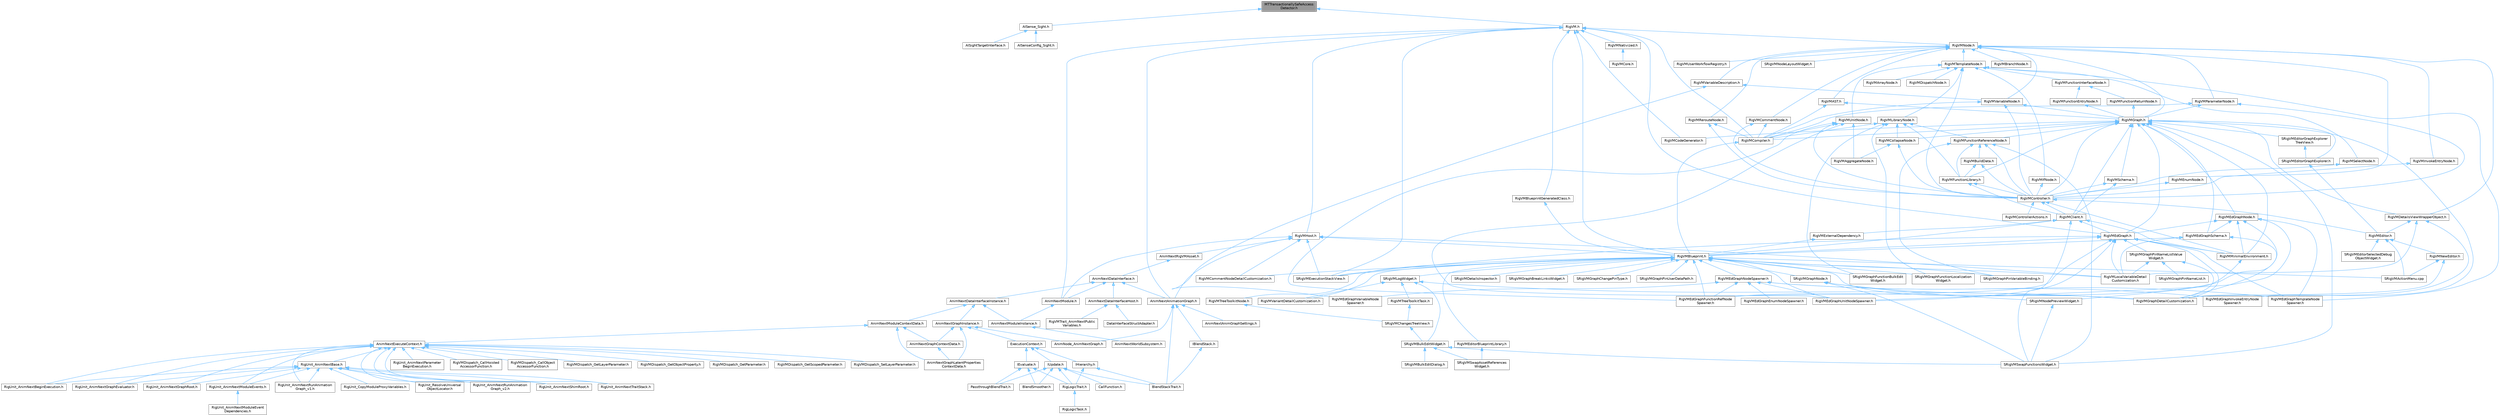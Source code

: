 digraph "MTTransactionallySafeAccessDetector.h"
{
 // INTERACTIVE_SVG=YES
 // LATEX_PDF_SIZE
  bgcolor="transparent";
  edge [fontname=Helvetica,fontsize=10,labelfontname=Helvetica,labelfontsize=10];
  node [fontname=Helvetica,fontsize=10,shape=box,height=0.2,width=0.4];
  Node1 [id="Node000001",label="MTTransactionallySafeAccess\lDetector.h",height=0.2,width=0.4,color="gray40", fillcolor="grey60", style="filled", fontcolor="black",tooltip=" "];
  Node1 -> Node2 [id="edge1_Node000001_Node000002",dir="back",color="steelblue1",style="solid",tooltip=" "];
  Node2 [id="Node000002",label="AISense_Sight.h",height=0.2,width=0.4,color="grey40", fillcolor="white", style="filled",URL="$d7/d6f/AISense__Sight_8h.html",tooltip=" "];
  Node2 -> Node3 [id="edge2_Node000002_Node000003",dir="back",color="steelblue1",style="solid",tooltip=" "];
  Node3 [id="Node000003",label="AISenseConfig_Sight.h",height=0.2,width=0.4,color="grey40", fillcolor="white", style="filled",URL="$d7/d17/AISenseConfig__Sight_8h.html",tooltip=" "];
  Node2 -> Node4 [id="edge3_Node000002_Node000004",dir="back",color="steelblue1",style="solid",tooltip=" "];
  Node4 [id="Node000004",label="AISightTargetInterface.h",height=0.2,width=0.4,color="grey40", fillcolor="white", style="filled",URL="$d0/dd7/AISightTargetInterface_8h.html",tooltip=" "];
  Node1 -> Node5 [id="edge4_Node000001_Node000005",dir="back",color="steelblue1",style="solid",tooltip=" "];
  Node5 [id="Node000005",label="RigVM.h",height=0.2,width=0.4,color="grey40", fillcolor="white", style="filled",URL="$d0/d5e/RigVM_8h.html",tooltip=" "];
  Node5 -> Node6 [id="edge5_Node000005_Node000006",dir="back",color="steelblue1",style="solid",tooltip=" "];
  Node6 [id="Node000006",label="AnimNextAnimationGraph.h",height=0.2,width=0.4,color="grey40", fillcolor="white", style="filled",URL="$d4/dc3/AnimNextAnimationGraph_8h.html",tooltip=" "];
  Node6 -> Node7 [id="edge6_Node000006_Node000007",dir="back",color="steelblue1",style="solid",tooltip=" "];
  Node7 [id="Node000007",label="AnimNextAnimGraphSettings.h",height=0.2,width=0.4,color="grey40", fillcolor="white", style="filled",URL="$d9/da8/AnimNextAnimGraphSettings_8h.html",tooltip=" "];
  Node6 -> Node8 [id="edge7_Node000006_Node000008",dir="back",color="steelblue1",style="solid",tooltip=" "];
  Node8 [id="Node000008",label="AnimNode_AnimNextGraph.h",height=0.2,width=0.4,color="grey40", fillcolor="white", style="filled",URL="$d5/d20/AnimNode__AnimNextGraph_8h.html",tooltip=" "];
  Node6 -> Node9 [id="edge8_Node000006_Node000009",dir="back",color="steelblue1",style="solid",tooltip=" "];
  Node9 [id="Node000009",label="BlendStackTrait.h",height=0.2,width=0.4,color="grey40", fillcolor="white", style="filled",URL="$dd/dc9/BlendStackTrait_8h.html",tooltip=" "];
  Node6 -> Node10 [id="edge9_Node000006_Node000010",dir="back",color="steelblue1",style="solid",tooltip=" "];
  Node10 [id="Node000010",label="IBlendStack.h",height=0.2,width=0.4,color="grey40", fillcolor="white", style="filled",URL="$df/d73/IBlendStack_8h.html",tooltip=" "];
  Node10 -> Node9 [id="edge10_Node000010_Node000009",dir="back",color="steelblue1",style="solid",tooltip=" "];
  Node5 -> Node11 [id="edge11_Node000005_Node000011",dir="back",color="steelblue1",style="solid",tooltip=" "];
  Node11 [id="Node000011",label="AnimNextModule.h",height=0.2,width=0.4,color="grey40", fillcolor="white", style="filled",URL="$d1/dac/AnimNextModule_8h.html",tooltip=" "];
  Node11 -> Node12 [id="edge12_Node000011_Node000012",dir="back",color="steelblue1",style="solid",tooltip=" "];
  Node12 [id="Node000012",label="AnimNextModuleInstance.h",height=0.2,width=0.4,color="grey40", fillcolor="white", style="filled",URL="$d7/dbe/AnimNextModuleInstance_8h.html",tooltip=" "];
  Node12 -> Node13 [id="edge13_Node000012_Node000013",dir="back",color="steelblue1",style="solid",tooltip=" "];
  Node13 [id="Node000013",label="AnimNextWorldSubsystem.h",height=0.2,width=0.4,color="grey40", fillcolor="white", style="filled",URL="$df/d2f/AnimNextWorldSubsystem_8h.html",tooltip=" "];
  Node5 -> Node14 [id="edge14_Node000005_Node000014",dir="back",color="steelblue1",style="solid",tooltip=" "];
  Node14 [id="Node000014",label="RigVMBlueprint.h",height=0.2,width=0.4,color="grey40", fillcolor="white", style="filled",URL="$df/d44/RigVMBlueprint_8h.html",tooltip=" "];
  Node14 -> Node15 [id="edge15_Node000014_Node000015",dir="back",color="steelblue1",style="solid",tooltip=" "];
  Node15 [id="Node000015",label="RigVMCommentNodeDetailCustomization.h",height=0.2,width=0.4,color="grey40", fillcolor="white", style="filled",URL="$de/ddb/RigVMCommentNodeDetailCustomization_8h.html",tooltip=" "];
  Node14 -> Node16 [id="edge16_Node000014_Node000016",dir="back",color="steelblue1",style="solid",tooltip=" "];
  Node16 [id="Node000016",label="RigVMEdGraphFunctionRefNode\lSpawner.h",height=0.2,width=0.4,color="grey40", fillcolor="white", style="filled",URL="$d3/d16/RigVMEdGraphFunctionRefNodeSpawner_8h.html",tooltip=" "];
  Node14 -> Node17 [id="edge17_Node000014_Node000017",dir="back",color="steelblue1",style="solid",tooltip=" "];
  Node17 [id="Node000017",label="RigVMEdGraphNodeSpawner.h",height=0.2,width=0.4,color="grey40", fillcolor="white", style="filled",URL="$d4/d8b/RigVMEdGraphNodeSpawner_8h.html",tooltip=" "];
  Node17 -> Node18 [id="edge18_Node000017_Node000018",dir="back",color="steelblue1",style="solid",tooltip=" "];
  Node18 [id="Node000018",label="RigVMEdGraphEnumNodeSpawner.h",height=0.2,width=0.4,color="grey40", fillcolor="white", style="filled",URL="$d3/dfd/RigVMEdGraphEnumNodeSpawner_8h.html",tooltip=" "];
  Node17 -> Node16 [id="edge19_Node000017_Node000016",dir="back",color="steelblue1",style="solid",tooltip=" "];
  Node17 -> Node19 [id="edge20_Node000017_Node000019",dir="back",color="steelblue1",style="solid",tooltip=" "];
  Node19 [id="Node000019",label="RigVMEdGraphInvokeEntryNode\lSpawner.h",height=0.2,width=0.4,color="grey40", fillcolor="white", style="filled",URL="$d9/de6/RigVMEdGraphInvokeEntryNodeSpawner_8h.html",tooltip=" "];
  Node17 -> Node20 [id="edge21_Node000017_Node000020",dir="back",color="steelblue1",style="solid",tooltip=" "];
  Node20 [id="Node000020",label="RigVMEdGraphTemplateNode\lSpawner.h",height=0.2,width=0.4,color="grey40", fillcolor="white", style="filled",URL="$d9/d6c/RigVMEdGraphTemplateNodeSpawner_8h.html",tooltip=" "];
  Node17 -> Node21 [id="edge22_Node000017_Node000021",dir="back",color="steelblue1",style="solid",tooltip=" "];
  Node21 [id="Node000021",label="RigVMEdGraphUnitNodeSpawner.h",height=0.2,width=0.4,color="grey40", fillcolor="white", style="filled",URL="$d3/d6b/RigVMEdGraphUnitNodeSpawner_8h.html",tooltip=" "];
  Node17 -> Node22 [id="edge23_Node000017_Node000022",dir="back",color="steelblue1",style="solid",tooltip=" "];
  Node22 [id="Node000022",label="RigVMEdGraphVariableNode\lSpawner.h",height=0.2,width=0.4,color="grey40", fillcolor="white", style="filled",URL="$d0/d83/RigVMEdGraphVariableNodeSpawner_8h.html",tooltip=" "];
  Node14 -> Node21 [id="edge24_Node000014_Node000021",dir="back",color="steelblue1",style="solid",tooltip=" "];
  Node14 -> Node23 [id="edge25_Node000014_Node000023",dir="back",color="steelblue1",style="solid",tooltip=" "];
  Node23 [id="Node000023",label="RigVMEditorBlueprintLibrary.h",height=0.2,width=0.4,color="grey40", fillcolor="white", style="filled",URL="$d9/d31/RigVMEditorBlueprintLibrary_8h.html",tooltip=" "];
  Node23 -> Node24 [id="edge26_Node000023_Node000024",dir="back",color="steelblue1",style="solid",tooltip=" "];
  Node24 [id="Node000024",label="SRigVMSwapAssetReferences\lWidget.h",height=0.2,width=0.4,color="grey40", fillcolor="white", style="filled",URL="$db/d3f/SRigVMSwapAssetReferencesWidget_8h.html",tooltip=" "];
  Node14 -> Node25 [id="edge27_Node000014_Node000025",dir="back",color="steelblue1",style="solid",tooltip=" "];
  Node25 [id="Node000025",label="RigVMGraphDetailCustomization.h",height=0.2,width=0.4,color="grey40", fillcolor="white", style="filled",URL="$da/d8c/RigVMGraphDetailCustomization_8h.html",tooltip=" "];
  Node14 -> Node26 [id="edge28_Node000014_Node000026",dir="back",color="steelblue1",style="solid",tooltip=" "];
  Node26 [id="Node000026",label="RigVMLocalVariableDetail\lCustomization.h",height=0.2,width=0.4,color="grey40", fillcolor="white", style="filled",URL="$de/de8/RigVMLocalVariableDetailCustomization_8h.html",tooltip=" "];
  Node14 -> Node27 [id="edge29_Node000014_Node000027",dir="back",color="steelblue1",style="solid",tooltip=" "];
  Node27 [id="Node000027",label="RigVMTreeToolkitNode.h",height=0.2,width=0.4,color="grey40", fillcolor="white", style="filled",URL="$dc/d84/RigVMTreeToolkitNode_8h.html",tooltip=" "];
  Node27 -> Node28 [id="edge30_Node000027_Node000028",dir="back",color="steelblue1",style="solid",tooltip=" "];
  Node28 [id="Node000028",label="SRigVMChangesTreeView.h",height=0.2,width=0.4,color="grey40", fillcolor="white", style="filled",URL="$dd/d83/SRigVMChangesTreeView_8h.html",tooltip=" "];
  Node28 -> Node29 [id="edge31_Node000028_Node000029",dir="back",color="steelblue1",style="solid",tooltip=" "];
  Node29 [id="Node000029",label="SRigVMBulkEditWidget.h",height=0.2,width=0.4,color="grey40", fillcolor="white", style="filled",URL="$d7/dab/SRigVMBulkEditWidget_8h.html",tooltip=" "];
  Node29 -> Node30 [id="edge32_Node000029_Node000030",dir="back",color="steelblue1",style="solid",tooltip=" "];
  Node30 [id="Node000030",label="SRigVMBulkEditDialog.h",height=0.2,width=0.4,color="grey40", fillcolor="white", style="filled",URL="$dd/d89/SRigVMBulkEditDialog_8h.html",tooltip=" "];
  Node29 -> Node24 [id="edge33_Node000029_Node000024",dir="back",color="steelblue1",style="solid",tooltip=" "];
  Node29 -> Node31 [id="edge34_Node000029_Node000031",dir="back",color="steelblue1",style="solid",tooltip=" "];
  Node31 [id="Node000031",label="SRigVMSwapFunctionsWidget.h",height=0.2,width=0.4,color="grey40", fillcolor="white", style="filled",URL="$d0/da2/SRigVMSwapFunctionsWidget_8h.html",tooltip=" "];
  Node14 -> Node32 [id="edge35_Node000014_Node000032",dir="back",color="steelblue1",style="solid",tooltip=" "];
  Node32 [id="Node000032",label="RigVMVariantDetailCustomization.h",height=0.2,width=0.4,color="grey40", fillcolor="white", style="filled",URL="$d2/db8/RigVMVariantDetailCustomization_8h.html",tooltip=" "];
  Node14 -> Node33 [id="edge36_Node000014_Node000033",dir="back",color="steelblue1",style="solid",tooltip=" "];
  Node33 [id="Node000033",label="SRigVMActionMenu.cpp",height=0.2,width=0.4,color="grey40", fillcolor="white", style="filled",URL="$dc/d4c/SRigVMActionMenu_8cpp.html",tooltip=" "];
  Node14 -> Node34 [id="edge37_Node000014_Node000034",dir="back",color="steelblue1",style="solid",tooltip=" "];
  Node34 [id="Node000034",label="SRigVMDetailsInspector.h",height=0.2,width=0.4,color="grey40", fillcolor="white", style="filled",URL="$df/dfb/SRigVMDetailsInspector_8h.html",tooltip=" "];
  Node14 -> Node35 [id="edge38_Node000014_Node000035",dir="back",color="steelblue1",style="solid",tooltip=" "];
  Node35 [id="Node000035",label="SRigVMExecutionStackView.h",height=0.2,width=0.4,color="grey40", fillcolor="white", style="filled",URL="$d9/d2b/SRigVMExecutionStackView_8h.html",tooltip=" "];
  Node14 -> Node36 [id="edge39_Node000014_Node000036",dir="back",color="steelblue1",style="solid",tooltip=" "];
  Node36 [id="Node000036",label="SRigVMGraphBreakLinksWidget.h",height=0.2,width=0.4,color="grey40", fillcolor="white", style="filled",URL="$d8/d4a/SRigVMGraphBreakLinksWidget_8h.html",tooltip=" "];
  Node14 -> Node37 [id="edge40_Node000014_Node000037",dir="back",color="steelblue1",style="solid",tooltip=" "];
  Node37 [id="Node000037",label="SRigVMGraphChangePinType.h",height=0.2,width=0.4,color="grey40", fillcolor="white", style="filled",URL="$d4/da7/SRigVMGraphChangePinType_8h.html",tooltip=" "];
  Node14 -> Node38 [id="edge41_Node000014_Node000038",dir="back",color="steelblue1",style="solid",tooltip=" "];
  Node38 [id="Node000038",label="SRigVMGraphFunctionBulkEdit\lWidget.h",height=0.2,width=0.4,color="grey40", fillcolor="white", style="filled",URL="$db/dbf/SRigVMGraphFunctionBulkEditWidget_8h.html",tooltip=" "];
  Node14 -> Node39 [id="edge42_Node000014_Node000039",dir="back",color="steelblue1",style="solid",tooltip=" "];
  Node39 [id="Node000039",label="SRigVMGraphFunctionLocalization\lWidget.h",height=0.2,width=0.4,color="grey40", fillcolor="white", style="filled",URL="$dd/d59/SRigVMGraphFunctionLocalizationWidget_8h.html",tooltip=" "];
  Node14 -> Node40 [id="edge43_Node000014_Node000040",dir="back",color="steelblue1",style="solid",tooltip=" "];
  Node40 [id="Node000040",label="SRigVMGraphNode.h",height=0.2,width=0.4,color="grey40", fillcolor="white", style="filled",URL="$d0/d1e/SRigVMGraphNode_8h.html",tooltip=" "];
  Node40 -> Node25 [id="edge44_Node000040_Node000025",dir="back",color="steelblue1",style="solid",tooltip=" "];
  Node40 -> Node41 [id="edge45_Node000040_Node000041",dir="back",color="steelblue1",style="solid",tooltip=" "];
  Node41 [id="Node000041",label="SRigVMNodePreviewWidget.h",height=0.2,width=0.4,color="grey40", fillcolor="white", style="filled",URL="$d5/d72/SRigVMNodePreviewWidget_8h.html",tooltip=" "];
  Node41 -> Node31 [id="edge46_Node000041_Node000031",dir="back",color="steelblue1",style="solid",tooltip=" "];
  Node40 -> Node31 [id="edge47_Node000040_Node000031",dir="back",color="steelblue1",style="solid",tooltip=" "];
  Node14 -> Node42 [id="edge48_Node000014_Node000042",dir="back",color="steelblue1",style="solid",tooltip=" "];
  Node42 [id="Node000042",label="SRigVMGraphPinUserDataPath.h",height=0.2,width=0.4,color="grey40", fillcolor="white", style="filled",URL="$d5/d31/SRigVMGraphPinUserDataPath_8h.html",tooltip=" "];
  Node14 -> Node43 [id="edge49_Node000014_Node000043",dir="back",color="steelblue1",style="solid",tooltip=" "];
  Node43 [id="Node000043",label="SRigVMGraphPinVariableBinding.h",height=0.2,width=0.4,color="grey40", fillcolor="white", style="filled",URL="$db/dca/SRigVMGraphPinVariableBinding_8h.html",tooltip=" "];
  Node14 -> Node44 [id="edge50_Node000014_Node000044",dir="back",color="steelblue1",style="solid",tooltip=" "];
  Node44 [id="Node000044",label="SRigVMLogWidget.h",height=0.2,width=0.4,color="grey40", fillcolor="white", style="filled",URL="$d9/dab/SRigVMLogWidget_8h.html",tooltip=" "];
  Node44 -> Node25 [id="edge51_Node000044_Node000025",dir="back",color="steelblue1",style="solid",tooltip=" "];
  Node44 -> Node45 [id="edge52_Node000044_Node000045",dir="back",color="steelblue1",style="solid",tooltip=" "];
  Node45 [id="Node000045",label="RigVMTreeToolkitTask.h",height=0.2,width=0.4,color="grey40", fillcolor="white", style="filled",URL="$d1/dd5/RigVMTreeToolkitTask_8h.html",tooltip=" "];
  Node45 -> Node28 [id="edge53_Node000045_Node000028",dir="back",color="steelblue1",style="solid",tooltip=" "];
  Node44 -> Node32 [id="edge54_Node000044_Node000032",dir="back",color="steelblue1",style="solid",tooltip=" "];
  Node44 -> Node29 [id="edge55_Node000044_Node000029",dir="back",color="steelblue1",style="solid",tooltip=" "];
  Node5 -> Node46 [id="edge56_Node000005_Node000046",dir="back",color="steelblue1",style="solid",tooltip=" "];
  Node46 [id="Node000046",label="RigVMBlueprintGeneratedClass.h",height=0.2,width=0.4,color="grey40", fillcolor="white", style="filled",URL="$d4/dec/RigVMBlueprintGeneratedClass_8h.html",tooltip=" "];
  Node46 -> Node14 [id="edge57_Node000046_Node000014",dir="back",color="steelblue1",style="solid",tooltip=" "];
  Node5 -> Node47 [id="edge58_Node000005_Node000047",dir="back",color="steelblue1",style="solid",tooltip=" "];
  Node47 [id="Node000047",label="RigVMCodeGenerator.h",height=0.2,width=0.4,color="grey40", fillcolor="white", style="filled",URL="$d4/d2b/RigVMCodeGenerator_8h.html",tooltip=" "];
  Node5 -> Node48 [id="edge59_Node000005_Node000048",dir="back",color="steelblue1",style="solid",tooltip=" "];
  Node48 [id="Node000048",label="RigVMCompiler.h",height=0.2,width=0.4,color="grey40", fillcolor="white", style="filled",URL="$d7/d63/RigVMCompiler_8h.html",tooltip=" "];
  Node48 -> Node14 [id="edge60_Node000048_Node000014",dir="back",color="steelblue1",style="solid",tooltip=" "];
  Node5 -> Node49 [id="edge61_Node000005_Node000049",dir="back",color="steelblue1",style="solid",tooltip=" "];
  Node49 [id="Node000049",label="RigVMEdGraph.h",height=0.2,width=0.4,color="grey40", fillcolor="white", style="filled",URL="$d9/d8c/RigVMEdGraph_8h.html",tooltip=" "];
  Node49 -> Node14 [id="edge62_Node000049_Node000014",dir="back",color="steelblue1",style="solid",tooltip=" "];
  Node49 -> Node16 [id="edge63_Node000049_Node000016",dir="back",color="steelblue1",style="solid",tooltip=" "];
  Node49 -> Node20 [id="edge64_Node000049_Node000020",dir="back",color="steelblue1",style="solid",tooltip=" "];
  Node49 -> Node21 [id="edge65_Node000049_Node000021",dir="back",color="steelblue1",style="solid",tooltip=" "];
  Node49 -> Node25 [id="edge66_Node000049_Node000025",dir="back",color="steelblue1",style="solid",tooltip=" "];
  Node49 -> Node26 [id="edge67_Node000049_Node000026",dir="back",color="steelblue1",style="solid",tooltip=" "];
  Node49 -> Node50 [id="edge68_Node000049_Node000050",dir="back",color="steelblue1",style="solid",tooltip=" "];
  Node50 [id="Node000050",label="RigVMMinimalEnvironment.h",height=0.2,width=0.4,color="grey40", fillcolor="white", style="filled",URL="$d4/d4a/RigVMMinimalEnvironment_8h.html",tooltip=" "];
  Node50 -> Node41 [id="edge69_Node000050_Node000041",dir="back",color="steelblue1",style="solid",tooltip=" "];
  Node49 -> Node35 [id="edge70_Node000049_Node000035",dir="back",color="steelblue1",style="solid",tooltip=" "];
  Node49 -> Node51 [id="edge71_Node000049_Node000051",dir="back",color="steelblue1",style="solid",tooltip=" "];
  Node51 [id="Node000051",label="SRigVMGraphPinNameListValue\lWidget.h",height=0.2,width=0.4,color="grey40", fillcolor="white", style="filled",URL="$dc/dac/SRigVMGraphPinNameListValueWidget_8h.html",tooltip=" "];
  Node51 -> Node25 [id="edge72_Node000051_Node000025",dir="back",color="steelblue1",style="solid",tooltip=" "];
  Node51 -> Node26 [id="edge73_Node000051_Node000026",dir="back",color="steelblue1",style="solid",tooltip=" "];
  Node51 -> Node52 [id="edge74_Node000051_Node000052",dir="back",color="steelblue1",style="solid",tooltip=" "];
  Node52 [id="Node000052",label="SRigVMGraphPinNameList.h",height=0.2,width=0.4,color="grey40", fillcolor="white", style="filled",URL="$d7/dfc/SRigVMGraphPinNameList_8h.html",tooltip=" "];
  Node5 -> Node53 [id="edge75_Node000005_Node000053",dir="back",color="steelblue1",style="solid",tooltip=" "];
  Node53 [id="Node000053",label="RigVMHost.h",height=0.2,width=0.4,color="grey40", fillcolor="white", style="filled",URL="$d5/d04/RigVMHost_8h.html",tooltip=" "];
  Node53 -> Node6 [id="edge76_Node000053_Node000006",dir="back",color="steelblue1",style="solid",tooltip=" "];
  Node53 -> Node11 [id="edge77_Node000053_Node000011",dir="back",color="steelblue1",style="solid",tooltip=" "];
  Node53 -> Node54 [id="edge78_Node000053_Node000054",dir="back",color="steelblue1",style="solid",tooltip=" "];
  Node54 [id="Node000054",label="AnimNextRigVMAsset.h",height=0.2,width=0.4,color="grey40", fillcolor="white", style="filled",URL="$d8/d0c/AnimNextRigVMAsset_8h.html",tooltip=" "];
  Node54 -> Node55 [id="edge79_Node000054_Node000055",dir="back",color="steelblue1",style="solid",tooltip=" "];
  Node55 [id="Node000055",label="AnimNextDataInterface.h",height=0.2,width=0.4,color="grey40", fillcolor="white", style="filled",URL="$d6/d96/AnimNextDataInterface_8h.html",tooltip=" "];
  Node55 -> Node6 [id="edge80_Node000055_Node000006",dir="back",color="steelblue1",style="solid",tooltip=" "];
  Node55 -> Node56 [id="edge81_Node000055_Node000056",dir="back",color="steelblue1",style="solid",tooltip=" "];
  Node56 [id="Node000056",label="AnimNextDataInterfaceHost.h",height=0.2,width=0.4,color="grey40", fillcolor="white", style="filled",URL="$d8/d6b/AnimNextDataInterfaceHost_8h.html",tooltip=" "];
  Node56 -> Node57 [id="edge82_Node000056_Node000057",dir="back",color="steelblue1",style="solid",tooltip=" "];
  Node57 [id="Node000057",label="DataInterfaceStructAdapter.h",height=0.2,width=0.4,color="grey40", fillcolor="white", style="filled",URL="$d9/ded/DataInterfaceStructAdapter_8h.html",tooltip=" "];
  Node56 -> Node58 [id="edge83_Node000056_Node000058",dir="back",color="steelblue1",style="solid",tooltip=" "];
  Node58 [id="Node000058",label="RigVMTrait_AnimNextPublic\lVariables.h",height=0.2,width=0.4,color="grey40", fillcolor="white", style="filled",URL="$d8/d5a/RigVMTrait__AnimNextPublicVariables_8h.html",tooltip=" "];
  Node55 -> Node59 [id="edge84_Node000055_Node000059",dir="back",color="steelblue1",style="solid",tooltip=" "];
  Node59 [id="Node000059",label="AnimNextDataInterfaceInstance.h",height=0.2,width=0.4,color="grey40", fillcolor="white", style="filled",URL="$d4/dc0/AnimNextDataInterfaceInstance_8h.html",tooltip=" "];
  Node59 -> Node60 [id="edge85_Node000059_Node000060",dir="back",color="steelblue1",style="solid",tooltip=" "];
  Node60 [id="Node000060",label="AnimNextGraphInstance.h",height=0.2,width=0.4,color="grey40", fillcolor="white", style="filled",URL="$df/d5e/AnimNextGraphInstance_8h.html",tooltip=" "];
  Node60 -> Node61 [id="edge86_Node000060_Node000061",dir="back",color="steelblue1",style="solid",tooltip=" "];
  Node61 [id="Node000061",label="AnimNextGraphContextData.h",height=0.2,width=0.4,color="grey40", fillcolor="white", style="filled",URL="$d6/d0a/AnimNextGraphContextData_8h.html",tooltip=" "];
  Node61 -> Node62 [id="edge87_Node000061_Node000062",dir="back",color="steelblue1",style="solid",tooltip=" "];
  Node62 [id="Node000062",label="AnimNextGraphLatentProperties\lContextData.h",height=0.2,width=0.4,color="grey40", fillcolor="white", style="filled",URL="$da/d49/AnimNextGraphLatentPropertiesContextData_8h.html",tooltip=" "];
  Node60 -> Node62 [id="edge88_Node000060_Node000062",dir="back",color="steelblue1",style="solid",tooltip=" "];
  Node60 -> Node8 [id="edge89_Node000060_Node000008",dir="back",color="steelblue1",style="solid",tooltip=" "];
  Node60 -> Node63 [id="edge90_Node000060_Node000063",dir="back",color="steelblue1",style="solid",tooltip=" "];
  Node63 [id="Node000063",label="ExecutionContext.h",height=0.2,width=0.4,color="grey40", fillcolor="white", style="filled",URL="$d2/da1/ExecutionContext_8h.html",tooltip=" "];
  Node63 -> Node64 [id="edge91_Node000063_Node000064",dir="back",color="steelblue1",style="solid",tooltip=" "];
  Node64 [id="Node000064",label="IEvaluate.h",height=0.2,width=0.4,color="grey40", fillcolor="white", style="filled",URL="$d8/d35/IEvaluate_8h.html",tooltip=" "];
  Node64 -> Node65 [id="edge92_Node000064_Node000065",dir="back",color="steelblue1",style="solid",tooltip=" "];
  Node65 [id="Node000065",label="BlendSmoother.h",height=0.2,width=0.4,color="grey40", fillcolor="white", style="filled",URL="$d8/d3e/BlendSmoother_8h.html",tooltip=" "];
  Node64 -> Node66 [id="edge93_Node000064_Node000066",dir="back",color="steelblue1",style="solid",tooltip=" "];
  Node66 [id="Node000066",label="PassthroughBlendTrait.h",height=0.2,width=0.4,color="grey40", fillcolor="white", style="filled",URL="$d7/d0b/PassthroughBlendTrait_8h.html",tooltip=" "];
  Node64 -> Node67 [id="edge94_Node000064_Node000067",dir="back",color="steelblue1",style="solid",tooltip=" "];
  Node67 [id="Node000067",label="RigLogicTrait.h",height=0.2,width=0.4,color="grey40", fillcolor="white", style="filled",URL="$d7/dfd/RigLogicTrait_8h.html",tooltip=" "];
  Node67 -> Node68 [id="edge95_Node000067_Node000068",dir="back",color="steelblue1",style="solid",tooltip=" "];
  Node68 [id="Node000068",label="RigLogicTask.h",height=0.2,width=0.4,color="grey40", fillcolor="white", style="filled",URL="$dd/de7/RigLogicTask_8h.html",tooltip=" "];
  Node63 -> Node69 [id="edge96_Node000063_Node000069",dir="back",color="steelblue1",style="solid",tooltip=" "];
  Node69 [id="Node000069",label="IHierarchy.h",height=0.2,width=0.4,color="grey40", fillcolor="white", style="filled",URL="$d6/d76/IHierarchy_8h.html",tooltip=" "];
  Node69 -> Node9 [id="edge97_Node000069_Node000009",dir="back",color="steelblue1",style="solid",tooltip=" "];
  Node69 -> Node67 [id="edge98_Node000069_Node000067",dir="back",color="steelblue1",style="solid",tooltip=" "];
  Node63 -> Node70 [id="edge99_Node000063_Node000070",dir="back",color="steelblue1",style="solid",tooltip=" "];
  Node70 [id="Node000070",label="IUpdate.h",height=0.2,width=0.4,color="grey40", fillcolor="white", style="filled",URL="$d9/d18/IUpdate_8h.html",tooltip=" "];
  Node70 -> Node65 [id="edge100_Node000070_Node000065",dir="back",color="steelblue1",style="solid",tooltip=" "];
  Node70 -> Node9 [id="edge101_Node000070_Node000009",dir="back",color="steelblue1",style="solid",tooltip=" "];
  Node70 -> Node71 [id="edge102_Node000070_Node000071",dir="back",color="steelblue1",style="solid",tooltip=" "];
  Node71 [id="Node000071",label="CallFunction.h",height=0.2,width=0.4,color="grey40", fillcolor="white", style="filled",URL="$d0/dcd/CallFunction_8h.html",tooltip=" "];
  Node70 -> Node66 [id="edge103_Node000070_Node000066",dir="back",color="steelblue1",style="solid",tooltip=" "];
  Node70 -> Node67 [id="edge104_Node000070_Node000067",dir="back",color="steelblue1",style="solid",tooltip=" "];
  Node59 -> Node72 [id="edge105_Node000059_Node000072",dir="back",color="steelblue1",style="solid",tooltip=" "];
  Node72 [id="Node000072",label="AnimNextModuleContextData.h",height=0.2,width=0.4,color="grey40", fillcolor="white", style="filled",URL="$d8/d3c/AnimNextModuleContextData_8h.html",tooltip=" "];
  Node72 -> Node73 [id="edge106_Node000072_Node000073",dir="back",color="steelblue1",style="solid",tooltip=" "];
  Node73 [id="Node000073",label="AnimNextExecuteContext.h",height=0.2,width=0.4,color="grey40", fillcolor="white", style="filled",URL="$de/da5/AnimNextExecuteContext_8h.html",tooltip=" "];
  Node73 -> Node74 [id="edge107_Node000073_Node000074",dir="back",color="steelblue1",style="solid",tooltip=" "];
  Node74 [id="Node000074",label="RigUnit_AnimNextBase.h",height=0.2,width=0.4,color="grey40", fillcolor="white", style="filled",URL="$df/d32/RigUnit__AnimNextBase_8h.html",tooltip=" "];
  Node74 -> Node75 [id="edge108_Node000074_Node000075",dir="back",color="steelblue1",style="solid",tooltip=" "];
  Node75 [id="Node000075",label="RigUnit_AnimNextBeginExecution.h",height=0.2,width=0.4,color="grey40", fillcolor="white", style="filled",URL="$df/d5a/RigUnit__AnimNextBeginExecution_8h.html",tooltip=" "];
  Node74 -> Node76 [id="edge109_Node000074_Node000076",dir="back",color="steelblue1",style="solid",tooltip=" "];
  Node76 [id="Node000076",label="RigUnit_AnimNextGraphEvaluator.h",height=0.2,width=0.4,color="grey40", fillcolor="white", style="filled",URL="$db/dea/RigUnit__AnimNextGraphEvaluator_8h.html",tooltip=" "];
  Node74 -> Node77 [id="edge110_Node000074_Node000077",dir="back",color="steelblue1",style="solid",tooltip=" "];
  Node77 [id="Node000077",label="RigUnit_AnimNextGraphRoot.h",height=0.2,width=0.4,color="grey40", fillcolor="white", style="filled",URL="$db/db2/RigUnit__AnimNextGraphRoot_8h.html",tooltip=" "];
  Node74 -> Node78 [id="edge111_Node000074_Node000078",dir="back",color="steelblue1",style="solid",tooltip=" "];
  Node78 [id="Node000078",label="RigUnit_AnimNextModuleEvents.h",height=0.2,width=0.4,color="grey40", fillcolor="white", style="filled",URL="$db/d6a/RigUnit__AnimNextModuleEvents_8h.html",tooltip=" "];
  Node78 -> Node79 [id="edge112_Node000078_Node000079",dir="back",color="steelblue1",style="solid",tooltip=" "];
  Node79 [id="Node000079",label="RigUnit_AnimNextModuleEvent\lDependencies.h",height=0.2,width=0.4,color="grey40", fillcolor="white", style="filled",URL="$d3/dde/RigUnit__AnimNextModuleEventDependencies_8h.html",tooltip=" "];
  Node74 -> Node80 [id="edge113_Node000074_Node000080",dir="back",color="steelblue1",style="solid",tooltip=" "];
  Node80 [id="Node000080",label="RigUnit_AnimNextRunAnimation\lGraph_v1.h",height=0.2,width=0.4,color="grey40", fillcolor="white", style="filled",URL="$d1/df7/RigUnit__AnimNextRunAnimationGraph__v1_8h.html",tooltip=" "];
  Node74 -> Node81 [id="edge114_Node000074_Node000081",dir="back",color="steelblue1",style="solid",tooltip=" "];
  Node81 [id="Node000081",label="RigUnit_AnimNextRunAnimation\lGraph_v2.h",height=0.2,width=0.4,color="grey40", fillcolor="white", style="filled",URL="$d6/d84/RigUnit__AnimNextRunAnimationGraph__v2_8h.html",tooltip=" "];
  Node74 -> Node82 [id="edge115_Node000074_Node000082",dir="back",color="steelblue1",style="solid",tooltip=" "];
  Node82 [id="Node000082",label="RigUnit_AnimNextShimRoot.h",height=0.2,width=0.4,color="grey40", fillcolor="white", style="filled",URL="$de/d67/RigUnit__AnimNextShimRoot_8h.html",tooltip=" "];
  Node74 -> Node83 [id="edge116_Node000074_Node000083",dir="back",color="steelblue1",style="solid",tooltip=" "];
  Node83 [id="Node000083",label="RigUnit_AnimNextTraitStack.h",height=0.2,width=0.4,color="grey40", fillcolor="white", style="filled",URL="$d0/d14/RigUnit__AnimNextTraitStack_8h.html",tooltip=" "];
  Node74 -> Node84 [id="edge117_Node000074_Node000084",dir="back",color="steelblue1",style="solid",tooltip=" "];
  Node84 [id="Node000084",label="RigUnit_CopyModuleProxyVariables.h",height=0.2,width=0.4,color="grey40", fillcolor="white", style="filled",URL="$d8/d2f/RigUnit__CopyModuleProxyVariables_8h.html",tooltip=" "];
  Node74 -> Node85 [id="edge118_Node000074_Node000085",dir="back",color="steelblue1",style="solid",tooltip=" "];
  Node85 [id="Node000085",label="RigUnit_ResolveUniversal\lObjectLocator.h",height=0.2,width=0.4,color="grey40", fillcolor="white", style="filled",URL="$d2/d10/RigUnit__ResolveUniversalObjectLocator_8h.html",tooltip=" "];
  Node73 -> Node75 [id="edge119_Node000073_Node000075",dir="back",color="steelblue1",style="solid",tooltip=" "];
  Node73 -> Node76 [id="edge120_Node000073_Node000076",dir="back",color="steelblue1",style="solid",tooltip=" "];
  Node73 -> Node77 [id="edge121_Node000073_Node000077",dir="back",color="steelblue1",style="solid",tooltip=" "];
  Node73 -> Node78 [id="edge122_Node000073_Node000078",dir="back",color="steelblue1",style="solid",tooltip=" "];
  Node73 -> Node86 [id="edge123_Node000073_Node000086",dir="back",color="steelblue1",style="solid",tooltip=" "];
  Node86 [id="Node000086",label="RigUnit_AnimNextParameter\lBeginExecution.h",height=0.2,width=0.4,color="grey40", fillcolor="white", style="filled",URL="$df/d50/RigUnit__AnimNextParameterBeginExecution_8h.html",tooltip=" "];
  Node73 -> Node80 [id="edge124_Node000073_Node000080",dir="back",color="steelblue1",style="solid",tooltip=" "];
  Node73 -> Node81 [id="edge125_Node000073_Node000081",dir="back",color="steelblue1",style="solid",tooltip=" "];
  Node73 -> Node82 [id="edge126_Node000073_Node000082",dir="back",color="steelblue1",style="solid",tooltip=" "];
  Node73 -> Node83 [id="edge127_Node000073_Node000083",dir="back",color="steelblue1",style="solid",tooltip=" "];
  Node73 -> Node87 [id="edge128_Node000073_Node000087",dir="back",color="steelblue1",style="solid",tooltip=" "];
  Node87 [id="Node000087",label="RigVMDispatch_CallHoisted\lAccessorFunction.h",height=0.2,width=0.4,color="grey40", fillcolor="white", style="filled",URL="$d1/d9e/RigVMDispatch__CallHoistedAccessorFunction_8h.html",tooltip=" "];
  Node73 -> Node88 [id="edge129_Node000073_Node000088",dir="back",color="steelblue1",style="solid",tooltip=" "];
  Node88 [id="Node000088",label="RigVMDispatch_CallObject\lAccessorFunction.h",height=0.2,width=0.4,color="grey40", fillcolor="white", style="filled",URL="$de/da6/RigVMDispatch__CallObjectAccessorFunction_8h.html",tooltip=" "];
  Node73 -> Node89 [id="edge130_Node000073_Node000089",dir="back",color="steelblue1",style="solid",tooltip=" "];
  Node89 [id="Node000089",label="RigVMDispatch_GetLayerParameter.h",height=0.2,width=0.4,color="grey40", fillcolor="white", style="filled",URL="$d1/dad/RigVMDispatch__GetLayerParameter_8h.html",tooltip=" "];
  Node73 -> Node90 [id="edge131_Node000073_Node000090",dir="back",color="steelblue1",style="solid",tooltip=" "];
  Node90 [id="Node000090",label="RigVMDispatch_GetObjectProperty.h",height=0.2,width=0.4,color="grey40", fillcolor="white", style="filled",URL="$d3/d6d/RigVMDispatch__GetObjectProperty_8h.html",tooltip=" "];
  Node73 -> Node91 [id="edge132_Node000073_Node000091",dir="back",color="steelblue1",style="solid",tooltip=" "];
  Node91 [id="Node000091",label="RigVMDispatch_GetParameter.h",height=0.2,width=0.4,color="grey40", fillcolor="white", style="filled",URL="$dd/d34/RigVMDispatch__GetParameter_8h.html",tooltip=" "];
  Node73 -> Node92 [id="edge133_Node000073_Node000092",dir="back",color="steelblue1",style="solid",tooltip=" "];
  Node92 [id="Node000092",label="RigVMDispatch_GetScopedParameter.h",height=0.2,width=0.4,color="grey40", fillcolor="white", style="filled",URL="$d0/dc7/RigVMDispatch__GetScopedParameter_8h.html",tooltip=" "];
  Node73 -> Node93 [id="edge134_Node000073_Node000093",dir="back",color="steelblue1",style="solid",tooltip=" "];
  Node93 [id="Node000093",label="RigVMDispatch_SetLayerParameter.h",height=0.2,width=0.4,color="grey40", fillcolor="white", style="filled",URL="$d8/de9/RigVMDispatch__SetLayerParameter_8h.html",tooltip=" "];
  Node72 -> Node61 [id="edge135_Node000072_Node000061",dir="back",color="steelblue1",style="solid",tooltip=" "];
  Node72 -> Node62 [id="edge136_Node000072_Node000062",dir="back",color="steelblue1",style="solid",tooltip=" "];
  Node59 -> Node12 [id="edge137_Node000059_Node000012",dir="back",color="steelblue1",style="solid",tooltip=" "];
  Node55 -> Node11 [id="edge138_Node000055_Node000011",dir="back",color="steelblue1",style="solid",tooltip=" "];
  Node53 -> Node14 [id="edge139_Node000053_Node000014",dir="back",color="steelblue1",style="solid",tooltip=" "];
  Node53 -> Node15 [id="edge140_Node000053_Node000015",dir="back",color="steelblue1",style="solid",tooltip=" "];
  Node53 -> Node26 [id="edge141_Node000053_Node000026",dir="back",color="steelblue1",style="solid",tooltip=" "];
  Node53 -> Node35 [id="edge142_Node000053_Node000035",dir="back",color="steelblue1",style="solid",tooltip=" "];
  Node5 -> Node94 [id="edge143_Node000005_Node000094",dir="back",color="steelblue1",style="solid",tooltip=" "];
  Node94 [id="Node000094",label="RigVMNativized.h",height=0.2,width=0.4,color="grey40", fillcolor="white", style="filled",URL="$df/d99/RigVMNativized_8h.html",tooltip=" "];
  Node94 -> Node95 [id="edge144_Node000094_Node000095",dir="back",color="steelblue1",style="solid",tooltip=" "];
  Node95 [id="Node000095",label="RigVMCore.h",height=0.2,width=0.4,color="grey40", fillcolor="white", style="filled",URL="$d3/dbd/RigVMCore_8h.html",tooltip=" "];
  Node5 -> Node96 [id="edge145_Node000005_Node000096",dir="back",color="steelblue1",style="solid",tooltip=" "];
  Node96 [id="Node000096",label="RigVMNode.h",height=0.2,width=0.4,color="grey40", fillcolor="white", style="filled",URL="$df/d31/RigVMNode_8h.html",tooltip=" "];
  Node96 -> Node97 [id="edge146_Node000096_Node000097",dir="back",color="steelblue1",style="solid",tooltip=" "];
  Node97 [id="Node000097",label="RigVMAST.h",height=0.2,width=0.4,color="grey40", fillcolor="white", style="filled",URL="$d9/d6d/RigVMAST_8h.html",tooltip=" "];
  Node97 -> Node48 [id="edge147_Node000097_Node000048",dir="back",color="steelblue1",style="solid",tooltip=" "];
  Node97 -> Node98 [id="edge148_Node000097_Node000098",dir="back",color="steelblue1",style="solid",tooltip=" "];
  Node98 [id="Node000098",label="RigVMGraph.h",height=0.2,width=0.4,color="grey40", fillcolor="white", style="filled",URL="$d7/dfd/RigVMGraph_8h.html",tooltip=" "];
  Node98 -> Node99 [id="edge149_Node000098_Node000099",dir="back",color="steelblue1",style="solid",tooltip=" "];
  Node99 [id="Node000099",label="RigVMClient.h",height=0.2,width=0.4,color="grey40", fillcolor="white", style="filled",URL="$db/d93/RigVMClient_8h.html",tooltip=" "];
  Node99 -> Node14 [id="edge150_Node000099_Node000014",dir="back",color="steelblue1",style="solid",tooltip=" "];
  Node99 -> Node49 [id="edge151_Node000099_Node000049",dir="back",color="steelblue1",style="solid",tooltip=" "];
  Node99 -> Node100 [id="edge152_Node000099_Node000100",dir="back",color="steelblue1",style="solid",tooltip=" "];
  Node100 [id="Node000100",label="RigVMExternalDependency.h",height=0.2,width=0.4,color="grey40", fillcolor="white", style="filled",URL="$d2/d83/RigVMExternalDependency_8h.html",tooltip=" "];
  Node100 -> Node14 [id="edge153_Node000100_Node000014",dir="back",color="steelblue1",style="solid",tooltip=" "];
  Node99 -> Node50 [id="edge154_Node000099_Node000050",dir="back",color="steelblue1",style="solid",tooltip=" "];
  Node99 -> Node31 [id="edge155_Node000099_Node000031",dir="back",color="steelblue1",style="solid",tooltip=" "];
  Node98 -> Node47 [id="edge156_Node000098_Node000047",dir="back",color="steelblue1",style="solid",tooltip=" "];
  Node98 -> Node101 [id="edge157_Node000098_Node000101",dir="back",color="steelblue1",style="solid",tooltip=" "];
  Node101 [id="Node000101",label="RigVMCollapseNode.h",height=0.2,width=0.4,color="grey40", fillcolor="white", style="filled",URL="$d1/d95/RigVMCollapseNode_8h.html",tooltip=" "];
  Node101 -> Node102 [id="edge158_Node000101_Node000102",dir="back",color="steelblue1",style="solid",tooltip=" "];
  Node102 [id="Node000102",label="RigVMAggregateNode.h",height=0.2,width=0.4,color="grey40", fillcolor="white", style="filled",URL="$d7/d89/RigVMAggregateNode_8h.html",tooltip=" "];
  Node101 -> Node103 [id="edge159_Node000101_Node000103",dir="back",color="steelblue1",style="solid",tooltip=" "];
  Node103 [id="Node000103",label="RigVMController.h",height=0.2,width=0.4,color="grey40", fillcolor="white", style="filled",URL="$da/d1e/RigVMController_8h.html",tooltip=" "];
  Node103 -> Node99 [id="edge160_Node000103_Node000099",dir="back",color="steelblue1",style="solid",tooltip=" "];
  Node103 -> Node104 [id="edge161_Node000103_Node000104",dir="back",color="steelblue1",style="solid",tooltip=" "];
  Node104 [id="Node000104",label="RigVMControllerActions.h",height=0.2,width=0.4,color="grey40", fillcolor="white", style="filled",URL="$d3/dc4/RigVMControllerActions_8h.html",tooltip=" "];
  Node103 -> Node105 [id="edge162_Node000103_Node000105",dir="back",color="steelblue1",style="solid",tooltip=" "];
  Node105 [id="Node000105",label="RigVMEditor.h",height=0.2,width=0.4,color="grey40", fillcolor="white", style="filled",URL="$d3/d13/RigVMEditor_8h.html",tooltip=" "];
  Node105 -> Node106 [id="edge163_Node000105_Node000106",dir="back",color="steelblue1",style="solid",tooltip=" "];
  Node106 [id="Node000106",label="RigVMNewEditor.h",height=0.2,width=0.4,color="grey40", fillcolor="white", style="filled",URL="$df/dd1/RigVMNewEditor_8h.html",tooltip=" "];
  Node106 -> Node25 [id="edge164_Node000106_Node000025",dir="back",color="steelblue1",style="solid",tooltip=" "];
  Node106 -> Node33 [id="edge165_Node000106_Node000033",dir="back",color="steelblue1",style="solid",tooltip=" "];
  Node105 -> Node33 [id="edge166_Node000105_Node000033",dir="back",color="steelblue1",style="solid",tooltip=" "];
  Node105 -> Node107 [id="edge167_Node000105_Node000107",dir="back",color="steelblue1",style="solid",tooltip=" "];
  Node107 [id="Node000107",label="SRigVMEditorSelectedDebug\lObjectWidget.h",height=0.2,width=0.4,color="grey40", fillcolor="white", style="filled",URL="$d9/dcd/SRigVMEditorSelectedDebugObjectWidget_8h.html",tooltip=" "];
  Node103 -> Node50 [id="edge168_Node000103_Node000050",dir="back",color="steelblue1",style="solid",tooltip=" "];
  Node98 -> Node48 [id="edge169_Node000098_Node000048",dir="back",color="steelblue1",style="solid",tooltip=" "];
  Node98 -> Node103 [id="edge170_Node000098_Node000103",dir="back",color="steelblue1",style="solid",tooltip=" "];
  Node98 -> Node108 [id="edge171_Node000098_Node000108",dir="back",color="steelblue1",style="solid",tooltip=" "];
  Node108 [id="Node000108",label="RigVMDetailsViewWrapperObject.h",height=0.2,width=0.4,color="grey40", fillcolor="white", style="filled",URL="$dd/d41/RigVMDetailsViewWrapperObject_8h.html",tooltip=" "];
  Node108 -> Node105 [id="edge172_Node000108_Node000105",dir="back",color="steelblue1",style="solid",tooltip=" "];
  Node108 -> Node25 [id="edge173_Node000108_Node000025",dir="back",color="steelblue1",style="solid",tooltip=" "];
  Node108 -> Node26 [id="edge174_Node000108_Node000026",dir="back",color="steelblue1",style="solid",tooltip=" "];
  Node98 -> Node49 [id="edge175_Node000098_Node000049",dir="back",color="steelblue1",style="solid",tooltip=" "];
  Node98 -> Node19 [id="edge176_Node000098_Node000019",dir="back",color="steelblue1",style="solid",tooltip=" "];
  Node98 -> Node109 [id="edge177_Node000098_Node000109",dir="back",color="steelblue1",style="solid",tooltip=" "];
  Node109 [id="Node000109",label="RigVMEdGraphNode.h",height=0.2,width=0.4,color="grey40", fillcolor="white", style="filled",URL="$d8/dcd/RigVMEdGraphNode_8h.html",tooltip=" "];
  Node109 -> Node49 [id="edge178_Node000109_Node000049",dir="back",color="steelblue1",style="solid",tooltip=" "];
  Node109 -> Node16 [id="edge179_Node000109_Node000016",dir="back",color="steelblue1",style="solid",tooltip=" "];
  Node109 -> Node110 [id="edge180_Node000109_Node000110",dir="back",color="steelblue1",style="solid",tooltip=" "];
  Node110 [id="Node000110",label="RigVMEdGraphSchema.h",height=0.2,width=0.4,color="grey40", fillcolor="white", style="filled",URL="$dc/de3/RigVMEdGraphSchema_8h.html",tooltip=" "];
  Node110 -> Node14 [id="edge181_Node000110_Node000014",dir="back",color="steelblue1",style="solid",tooltip=" "];
  Node110 -> Node25 [id="edge182_Node000110_Node000025",dir="back",color="steelblue1",style="solid",tooltip=" "];
  Node110 -> Node26 [id="edge183_Node000110_Node000026",dir="back",color="steelblue1",style="solid",tooltip=" "];
  Node109 -> Node20 [id="edge184_Node000109_Node000020",dir="back",color="steelblue1",style="solid",tooltip=" "];
  Node109 -> Node21 [id="edge185_Node000109_Node000021",dir="back",color="steelblue1",style="solid",tooltip=" "];
  Node109 -> Node50 [id="edge186_Node000109_Node000050",dir="back",color="steelblue1",style="solid",tooltip=" "];
  Node98 -> Node110 [id="edge187_Node000098_Node000110",dir="back",color="steelblue1",style="solid",tooltip=" "];
  Node98 -> Node111 [id="edge188_Node000098_Node000111",dir="back",color="steelblue1",style="solid",tooltip=" "];
  Node111 [id="Node000111",label="RigVMFunctionLibrary.h",height=0.2,width=0.4,color="grey40", fillcolor="white", style="filled",URL="$da/d39/RigVMFunctionLibrary_8h.html",tooltip=" "];
  Node111 -> Node99 [id="edge189_Node000111_Node000099",dir="back",color="steelblue1",style="solid",tooltip=" "];
  Node111 -> Node103 [id="edge190_Node000111_Node000103",dir="back",color="steelblue1",style="solid",tooltip=" "];
  Node98 -> Node112 [id="edge191_Node000098_Node000112",dir="back",color="steelblue1",style="solid",tooltip=" "];
  Node112 [id="Node000112",label="RigVMFunctionReferenceNode.h",height=0.2,width=0.4,color="grey40", fillcolor="white", style="filled",URL="$d8/dae/RigVMFunctionReferenceNode_8h.html",tooltip=" "];
  Node112 -> Node113 [id="edge192_Node000112_Node000113",dir="back",color="steelblue1",style="solid",tooltip=" "];
  Node113 [id="Node000113",label="RigVMBuildData.h",height=0.2,width=0.4,color="grey40", fillcolor="white", style="filled",URL="$df/d5a/RigVMBuildData_8h.html",tooltip=" "];
  Node113 -> Node103 [id="edge193_Node000113_Node000103",dir="back",color="steelblue1",style="solid",tooltip=" "];
  Node113 -> Node111 [id="edge194_Node000113_Node000111",dir="back",color="steelblue1",style="solid",tooltip=" "];
  Node112 -> Node103 [id="edge195_Node000112_Node000103",dir="back",color="steelblue1",style="solid",tooltip=" "];
  Node112 -> Node111 [id="edge196_Node000112_Node000111",dir="back",color="steelblue1",style="solid",tooltip=" "];
  Node112 -> Node43 [id="edge197_Node000112_Node000043",dir="back",color="steelblue1",style="solid",tooltip=" "];
  Node112 -> Node31 [id="edge198_Node000112_Node000031",dir="back",color="steelblue1",style="solid",tooltip=" "];
  Node98 -> Node50 [id="edge199_Node000098_Node000050",dir="back",color="steelblue1",style="solid",tooltip=" "];
  Node98 -> Node114 [id="edge200_Node000098_Node000114",dir="back",color="steelblue1",style="solid",tooltip=" "];
  Node114 [id="Node000114",label="RigVMSchema.h",height=0.2,width=0.4,color="grey40", fillcolor="white", style="filled",URL="$d7/dc2/RigVMSchema_8h.html",tooltip=" "];
  Node114 -> Node99 [id="edge201_Node000114_Node000099",dir="back",color="steelblue1",style="solid",tooltip=" "];
  Node114 -> Node103 [id="edge202_Node000114_Node000103",dir="back",color="steelblue1",style="solid",tooltip=" "];
  Node98 -> Node115 [id="edge203_Node000098_Node000115",dir="back",color="steelblue1",style="solid",tooltip=" "];
  Node115 [id="Node000115",label="SRigVMEditorGraphExplorer.h",height=0.2,width=0.4,color="grey40", fillcolor="white", style="filled",URL="$db/d11/SRigVMEditorGraphExplorer_8h.html",tooltip=" "];
  Node115 -> Node105 [id="edge204_Node000115_Node000105",dir="back",color="steelblue1",style="solid",tooltip=" "];
  Node98 -> Node116 [id="edge205_Node000098_Node000116",dir="back",color="steelblue1",style="solid",tooltip=" "];
  Node116 [id="Node000116",label="SRigVMEditorGraphExplorer\lTreeView.h",height=0.2,width=0.4,color="grey40", fillcolor="white", style="filled",URL="$d8/d43/SRigVMEditorGraphExplorerTreeView_8h.html",tooltip=" "];
  Node116 -> Node115 [id="edge206_Node000116_Node000115",dir="back",color="steelblue1",style="solid",tooltip=" "];
  Node98 -> Node31 [id="edge207_Node000098_Node000031",dir="back",color="steelblue1",style="solid",tooltip=" "];
  Node96 -> Node117 [id="edge208_Node000096_Node000117",dir="back",color="steelblue1",style="solid",tooltip=" "];
  Node117 [id="Node000117",label="RigVMBranchNode.h",height=0.2,width=0.4,color="grey40", fillcolor="white", style="filled",URL="$dc/d3b/RigVMBranchNode_8h.html",tooltip=" "];
  Node96 -> Node118 [id="edge209_Node000096_Node000118",dir="back",color="steelblue1",style="solid",tooltip=" "];
  Node118 [id="Node000118",label="RigVMCommentNode.h",height=0.2,width=0.4,color="grey40", fillcolor="white", style="filled",URL="$da/d66/RigVMCommentNode_8h.html",tooltip=" "];
  Node118 -> Node48 [id="edge210_Node000118_Node000048",dir="back",color="steelblue1",style="solid",tooltip=" "];
  Node118 -> Node103 [id="edge211_Node000118_Node000103",dir="back",color="steelblue1",style="solid",tooltip=" "];
  Node96 -> Node108 [id="edge212_Node000096_Node000108",dir="back",color="steelblue1",style="solid",tooltip=" "];
  Node96 -> Node119 [id="edge213_Node000096_Node000119",dir="back",color="steelblue1",style="solid",tooltip=" "];
  Node119 [id="Node000119",label="RigVMEnumNode.h",height=0.2,width=0.4,color="grey40", fillcolor="white", style="filled",URL="$d8/d16/RigVMEnumNode_8h.html",tooltip=" "];
  Node119 -> Node103 [id="edge214_Node000119_Node000103",dir="back",color="steelblue1",style="solid",tooltip=" "];
  Node96 -> Node98 [id="edge215_Node000096_Node000098",dir="back",color="steelblue1",style="solid",tooltip=" "];
  Node96 -> Node120 [id="edge216_Node000096_Node000120",dir="back",color="steelblue1",style="solid",tooltip=" "];
  Node120 [id="Node000120",label="RigVMInvokeEntryNode.h",height=0.2,width=0.4,color="grey40", fillcolor="white", style="filled",URL="$de/ddf/RigVMInvokeEntryNode_8h.html",tooltip=" "];
  Node120 -> Node103 [id="edge217_Node000120_Node000103",dir="back",color="steelblue1",style="solid",tooltip=" "];
  Node96 -> Node121 [id="edge218_Node000096_Node000121",dir="back",color="steelblue1",style="solid",tooltip=" "];
  Node121 [id="Node000121",label="RigVMParameterNode.h",height=0.2,width=0.4,color="grey40", fillcolor="white", style="filled",URL="$dd/dfd/RigVMParameterNode_8h.html",tooltip=" "];
  Node121 -> Node48 [id="edge219_Node000121_Node000048",dir="back",color="steelblue1",style="solid",tooltip=" "];
  Node121 -> Node103 [id="edge220_Node000121_Node000103",dir="back",color="steelblue1",style="solid",tooltip=" "];
  Node121 -> Node98 [id="edge221_Node000121_Node000098",dir="back",color="steelblue1",style="solid",tooltip=" "];
  Node96 -> Node122 [id="edge222_Node000096_Node000122",dir="back",color="steelblue1",style="solid",tooltip=" "];
  Node122 [id="Node000122",label="RigVMRerouteNode.h",height=0.2,width=0.4,color="grey40", fillcolor="white", style="filled",URL="$d7/dd8/RigVMRerouteNode_8h.html",tooltip=" "];
  Node122 -> Node48 [id="edge223_Node000122_Node000048",dir="back",color="steelblue1",style="solid",tooltip=" "];
  Node122 -> Node103 [id="edge224_Node000122_Node000103",dir="back",color="steelblue1",style="solid",tooltip=" "];
  Node96 -> Node123 [id="edge225_Node000096_Node000123",dir="back",color="steelblue1",style="solid",tooltip=" "];
  Node123 [id="Node000123",label="RigVMTemplateNode.h",height=0.2,width=0.4,color="grey40", fillcolor="white", style="filled",URL="$d3/d3f/RigVMTemplateNode_8h.html",tooltip=" "];
  Node123 -> Node124 [id="edge226_Node000123_Node000124",dir="back",color="steelblue1",style="solid",tooltip=" "];
  Node124 [id="Node000124",label="RigVMArrayNode.h",height=0.2,width=0.4,color="grey40", fillcolor="white", style="filled",URL="$dd/d66/RigVMArrayNode_8h.html",tooltip=" "];
  Node123 -> Node103 [id="edge227_Node000123_Node000103",dir="back",color="steelblue1",style="solid",tooltip=" "];
  Node123 -> Node125 [id="edge228_Node000123_Node000125",dir="back",color="steelblue1",style="solid",tooltip=" "];
  Node125 [id="Node000125",label="RigVMDispatchNode.h",height=0.2,width=0.4,color="grey40", fillcolor="white", style="filled",URL="$dc/d91/RigVMDispatchNode_8h.html",tooltip=" "];
  Node123 -> Node20 [id="edge229_Node000123_Node000020",dir="back",color="steelblue1",style="solid",tooltip=" "];
  Node123 -> Node126 [id="edge230_Node000123_Node000126",dir="back",color="steelblue1",style="solid",tooltip=" "];
  Node126 [id="Node000126",label="RigVMFunctionInterfaceNode.h",height=0.2,width=0.4,color="grey40", fillcolor="white", style="filled",URL="$dd/d44/RigVMFunctionInterfaceNode_8h.html",tooltip=" "];
  Node126 -> Node127 [id="edge231_Node000126_Node000127",dir="back",color="steelblue1",style="solid",tooltip=" "];
  Node127 [id="Node000127",label="RigVMFunctionEntryNode.h",height=0.2,width=0.4,color="grey40", fillcolor="white", style="filled",URL="$d1/de8/RigVMFunctionEntryNode_8h.html",tooltip=" "];
  Node127 -> Node98 [id="edge232_Node000127_Node000098",dir="back",color="steelblue1",style="solid",tooltip=" "];
  Node126 -> Node128 [id="edge233_Node000126_Node000128",dir="back",color="steelblue1",style="solid",tooltip=" "];
  Node128 [id="Node000128",label="RigVMFunctionReturnNode.h",height=0.2,width=0.4,color="grey40", fillcolor="white", style="filled",URL="$d6/dc6/RigVMFunctionReturnNode_8h.html",tooltip=" "];
  Node128 -> Node98 [id="edge234_Node000128_Node000098",dir="back",color="steelblue1",style="solid",tooltip=" "];
  Node123 -> Node129 [id="edge235_Node000123_Node000129",dir="back",color="steelblue1",style="solid",tooltip=" "];
  Node129 [id="Node000129",label="RigVMIfNode.h",height=0.2,width=0.4,color="grey40", fillcolor="white", style="filled",URL="$d6/d0c/RigVMIfNode_8h.html",tooltip=" "];
  Node129 -> Node103 [id="edge236_Node000129_Node000103",dir="back",color="steelblue1",style="solid",tooltip=" "];
  Node123 -> Node130 [id="edge237_Node000123_Node000130",dir="back",color="steelblue1",style="solid",tooltip=" "];
  Node130 [id="Node000130",label="RigVMLibraryNode.h",height=0.2,width=0.4,color="grey40", fillcolor="white", style="filled",URL="$d5/dfd/RigVMLibraryNode_8h.html",tooltip=" "];
  Node130 -> Node101 [id="edge238_Node000130_Node000101",dir="back",color="steelblue1",style="solid",tooltip=" "];
  Node130 -> Node48 [id="edge239_Node000130_Node000048",dir="back",color="steelblue1",style="solid",tooltip=" "];
  Node130 -> Node111 [id="edge240_Node000130_Node000111",dir="back",color="steelblue1",style="solid",tooltip=" "];
  Node130 -> Node112 [id="edge241_Node000130_Node000112",dir="back",color="steelblue1",style="solid",tooltip=" "];
  Node130 -> Node38 [id="edge242_Node000130_Node000038",dir="back",color="steelblue1",style="solid",tooltip=" "];
  Node130 -> Node39 [id="edge243_Node000130_Node000039",dir="back",color="steelblue1",style="solid",tooltip=" "];
  Node123 -> Node131 [id="edge244_Node000123_Node000131",dir="back",color="steelblue1",style="solid",tooltip=" "];
  Node131 [id="Node000131",label="RigVMSelectNode.h",height=0.2,width=0.4,color="grey40", fillcolor="white", style="filled",URL="$d0/db0/RigVMSelectNode_8h.html",tooltip=" "];
  Node131 -> Node103 [id="edge245_Node000131_Node000103",dir="back",color="steelblue1",style="solid",tooltip=" "];
  Node123 -> Node132 [id="edge246_Node000123_Node000132",dir="back",color="steelblue1",style="solid",tooltip=" "];
  Node132 [id="Node000132",label="RigVMUnitNode.h",height=0.2,width=0.4,color="grey40", fillcolor="white", style="filled",URL="$d1/dbc/RigVMUnitNode_8h.html",tooltip=" "];
  Node132 -> Node102 [id="edge247_Node000132_Node000102",dir="back",color="steelblue1",style="solid",tooltip=" "];
  Node132 -> Node48 [id="edge248_Node000132_Node000048",dir="back",color="steelblue1",style="solid",tooltip=" "];
  Node132 -> Node103 [id="edge249_Node000132_Node000103",dir="back",color="steelblue1",style="solid",tooltip=" "];
  Node132 -> Node16 [id="edge250_Node000132_Node000016",dir="back",color="steelblue1",style="solid",tooltip=" "];
  Node132 -> Node21 [id="edge251_Node000132_Node000021",dir="back",color="steelblue1",style="solid",tooltip=" "];
  Node96 -> Node133 [id="edge252_Node000096_Node000133",dir="back",color="steelblue1",style="solid",tooltip=" "];
  Node133 [id="Node000133",label="RigVMUserWorkflowRegistry.h",height=0.2,width=0.4,color="grey40", fillcolor="white", style="filled",URL="$da/d27/RigVMUserWorkflowRegistry_8h.html",tooltip=" "];
  Node96 -> Node134 [id="edge253_Node000096_Node000134",dir="back",color="steelblue1",style="solid",tooltip=" "];
  Node134 [id="Node000134",label="RigVMVariableDescription.h",height=0.2,width=0.4,color="grey40", fillcolor="white", style="filled",URL="$d8/dd8/RigVMVariableDescription_8h.html",tooltip=" "];
  Node134 -> Node22 [id="edge254_Node000134_Node000022",dir="back",color="steelblue1",style="solid",tooltip=" "];
  Node134 -> Node135 [id="edge255_Node000134_Node000135",dir="back",color="steelblue1",style="solid",tooltip=" "];
  Node135 [id="Node000135",label="RigVMVariableNode.h",height=0.2,width=0.4,color="grey40", fillcolor="white", style="filled",URL="$d0/dc6/RigVMVariableNode_8h.html",tooltip=" "];
  Node135 -> Node48 [id="edge256_Node000135_Node000048",dir="back",color="steelblue1",style="solid",tooltip=" "];
  Node135 -> Node103 [id="edge257_Node000135_Node000103",dir="back",color="steelblue1",style="solid",tooltip=" "];
  Node135 -> Node98 [id="edge258_Node000135_Node000098",dir="back",color="steelblue1",style="solid",tooltip=" "];
  Node96 -> Node135 [id="edge259_Node000096_Node000135",dir="back",color="steelblue1",style="solid",tooltip=" "];
  Node96 -> Node136 [id="edge260_Node000096_Node000136",dir="back",color="steelblue1",style="solid",tooltip=" "];
  Node136 [id="Node000136",label="SRigVMNodeLayoutWidget.h",height=0.2,width=0.4,color="grey40", fillcolor="white", style="filled",URL="$dc/da9/SRigVMNodeLayoutWidget_8h.html",tooltip=" "];
  Node5 -> Node35 [id="edge261_Node000005_Node000035",dir="back",color="steelblue1",style="solid",tooltip=" "];
}
